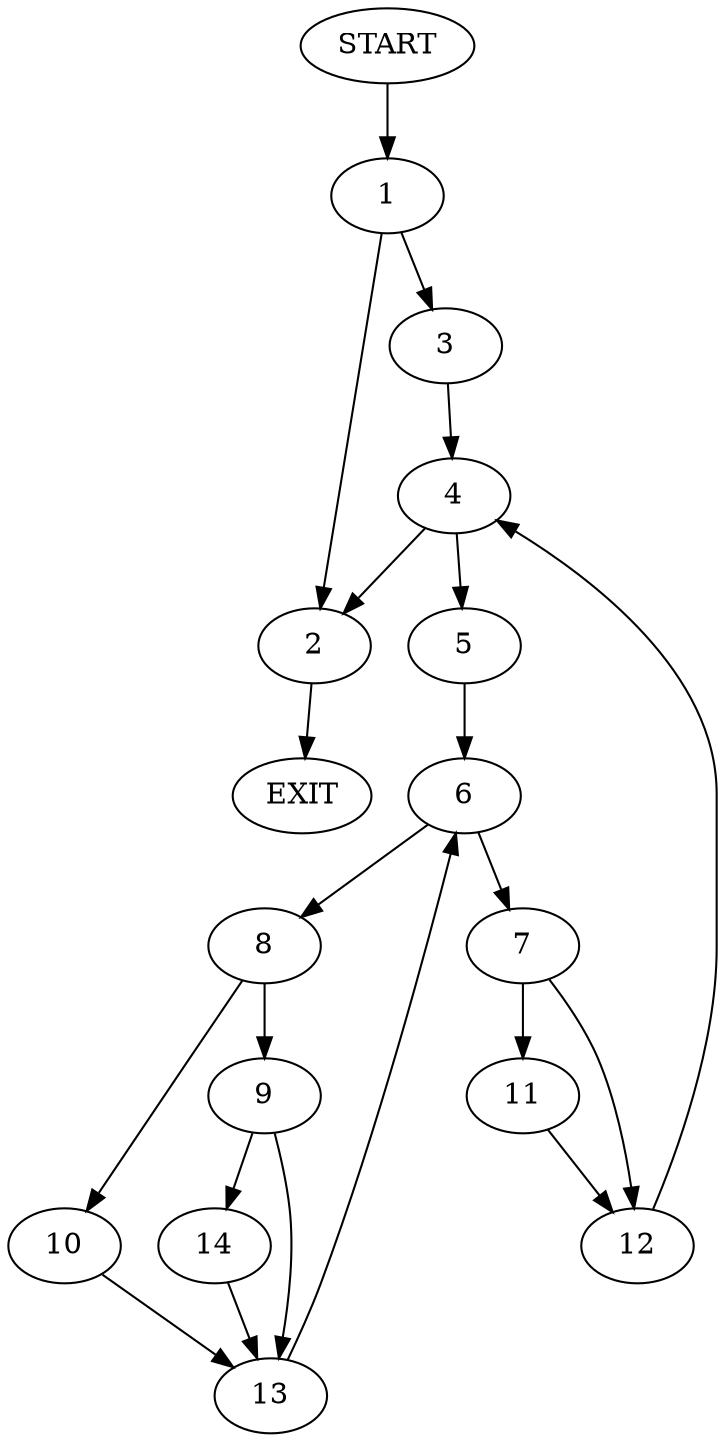 digraph {
0 [label="START"]
15 [label="EXIT"]
0 -> 1
1 -> 2
1 -> 3
2 -> 15
3 -> 4
4 -> 2
4 -> 5
5 -> 6
6 -> 7
6 -> 8
8 -> 9
8 -> 10
7 -> 11
7 -> 12
9 -> 13
9 -> 14
10 -> 13
13 -> 6
14 -> 13
11 -> 12
12 -> 4
}
